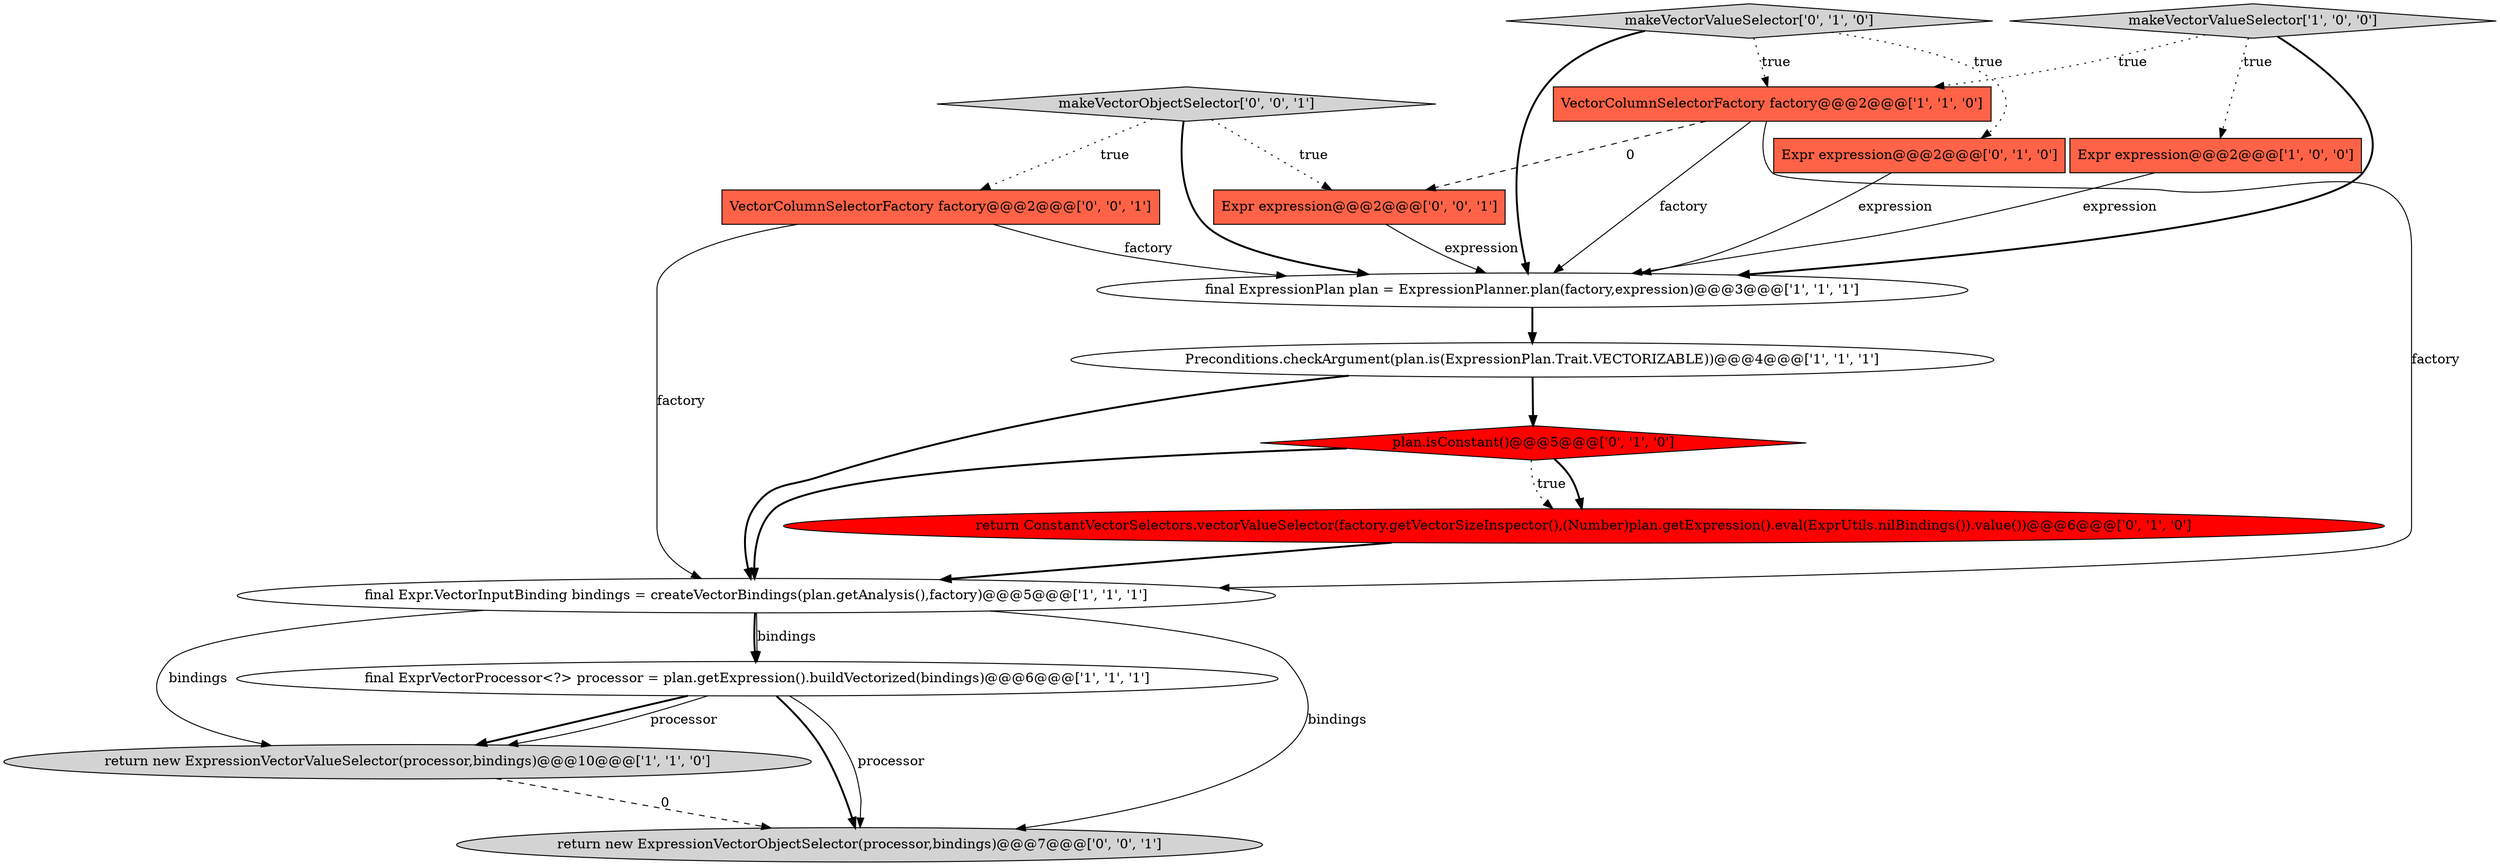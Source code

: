 digraph {
13 [style = filled, label = "VectorColumnSelectorFactory factory@@@2@@@['0', '0', '1']", fillcolor = tomato, shape = box image = "AAA0AAABBB3BBB"];
11 [style = filled, label = "plan.isConstant()@@@5@@@['0', '1', '0']", fillcolor = red, shape = diamond image = "AAA1AAABBB2BBB"];
2 [style = filled, label = "VectorColumnSelectorFactory factory@@@2@@@['1', '1', '0']", fillcolor = tomato, shape = box image = "AAA0AAABBB1BBB"];
10 [style = filled, label = "makeVectorValueSelector['0', '1', '0']", fillcolor = lightgray, shape = diamond image = "AAA0AAABBB2BBB"];
5 [style = filled, label = "return new ExpressionVectorValueSelector(processor,bindings)@@@10@@@['1', '1', '0']", fillcolor = lightgray, shape = ellipse image = "AAA0AAABBB1BBB"];
14 [style = filled, label = "Expr expression@@@2@@@['0', '0', '1']", fillcolor = tomato, shape = box image = "AAA0AAABBB3BBB"];
0 [style = filled, label = "Expr expression@@@2@@@['1', '0', '0']", fillcolor = tomato, shape = box image = "AAA0AAABBB1BBB"];
1 [style = filled, label = "final Expr.VectorInputBinding bindings = createVectorBindings(plan.getAnalysis(),factory)@@@5@@@['1', '1', '1']", fillcolor = white, shape = ellipse image = "AAA0AAABBB1BBB"];
3 [style = filled, label = "final ExprVectorProcessor<?> processor = plan.getExpression().buildVectorized(bindings)@@@6@@@['1', '1', '1']", fillcolor = white, shape = ellipse image = "AAA0AAABBB1BBB"];
12 [style = filled, label = "return new ExpressionVectorObjectSelector(processor,bindings)@@@7@@@['0', '0', '1']", fillcolor = lightgray, shape = ellipse image = "AAA0AAABBB3BBB"];
8 [style = filled, label = "return ConstantVectorSelectors.vectorValueSelector(factory.getVectorSizeInspector(),(Number)plan.getExpression().eval(ExprUtils.nilBindings()).value())@@@6@@@['0', '1', '0']", fillcolor = red, shape = ellipse image = "AAA1AAABBB2BBB"];
4 [style = filled, label = "makeVectorValueSelector['1', '0', '0']", fillcolor = lightgray, shape = diamond image = "AAA0AAABBB1BBB"];
9 [style = filled, label = "Expr expression@@@2@@@['0', '1', '0']", fillcolor = tomato, shape = box image = "AAA0AAABBB2BBB"];
6 [style = filled, label = "Preconditions.checkArgument(plan.is(ExpressionPlan.Trait.VECTORIZABLE))@@@4@@@['1', '1', '1']", fillcolor = white, shape = ellipse image = "AAA0AAABBB1BBB"];
7 [style = filled, label = "final ExpressionPlan plan = ExpressionPlanner.plan(factory,expression)@@@3@@@['1', '1', '1']", fillcolor = white, shape = ellipse image = "AAA0AAABBB1BBB"];
15 [style = filled, label = "makeVectorObjectSelector['0', '0', '1']", fillcolor = lightgray, shape = diamond image = "AAA0AAABBB3BBB"];
0->7 [style = solid, label="expression"];
5->12 [style = dashed, label="0"];
9->7 [style = solid, label="expression"];
1->12 [style = solid, label="bindings"];
14->7 [style = solid, label="expression"];
15->7 [style = bold, label=""];
11->1 [style = bold, label=""];
4->0 [style = dotted, label="true"];
1->3 [style = bold, label=""];
2->1 [style = solid, label="factory"];
2->7 [style = solid, label="factory"];
3->12 [style = bold, label=""];
15->14 [style = dotted, label="true"];
10->9 [style = dotted, label="true"];
10->7 [style = bold, label=""];
4->7 [style = bold, label=""];
15->13 [style = dotted, label="true"];
13->1 [style = solid, label="factory"];
8->1 [style = bold, label=""];
6->1 [style = bold, label=""];
3->5 [style = bold, label=""];
3->5 [style = solid, label="processor"];
3->12 [style = solid, label="processor"];
1->3 [style = solid, label="bindings"];
2->14 [style = dashed, label="0"];
10->2 [style = dotted, label="true"];
6->11 [style = bold, label=""];
13->7 [style = solid, label="factory"];
7->6 [style = bold, label=""];
11->8 [style = bold, label=""];
1->5 [style = solid, label="bindings"];
11->8 [style = dotted, label="true"];
4->2 [style = dotted, label="true"];
}
